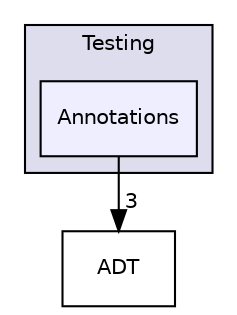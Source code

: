 digraph "include/llvm/Testing/Annotations" {
  bgcolor=transparent;
  compound=true
  node [ fontsize="10", fontname="Helvetica"];
  edge [ labelfontsize="10", labelfontname="Helvetica"];
  subgraph clusterdir_6b40c0cfc9c0572062b47f473228bea5 {
    graph [ bgcolor="#ddddee", pencolor="black", label="Testing" fontname="Helvetica", fontsize="10", URL="dir_6b40c0cfc9c0572062b47f473228bea5.html"]
  dir_10fbde2209ce125e98d0cbebb0158d32 [shape=box, label="Annotations", style="filled", fillcolor="#eeeeff", pencolor="black", URL="dir_10fbde2209ce125e98d0cbebb0158d32.html"];
  }
  dir_32453792af2ba70c54e3ccae3a790d1b [shape=box label="ADT" URL="dir_32453792af2ba70c54e3ccae3a790d1b.html"];
  dir_10fbde2209ce125e98d0cbebb0158d32->dir_32453792af2ba70c54e3ccae3a790d1b [headlabel="3", labeldistance=1.5 headhref="dir_000304_000007.html"];
}
